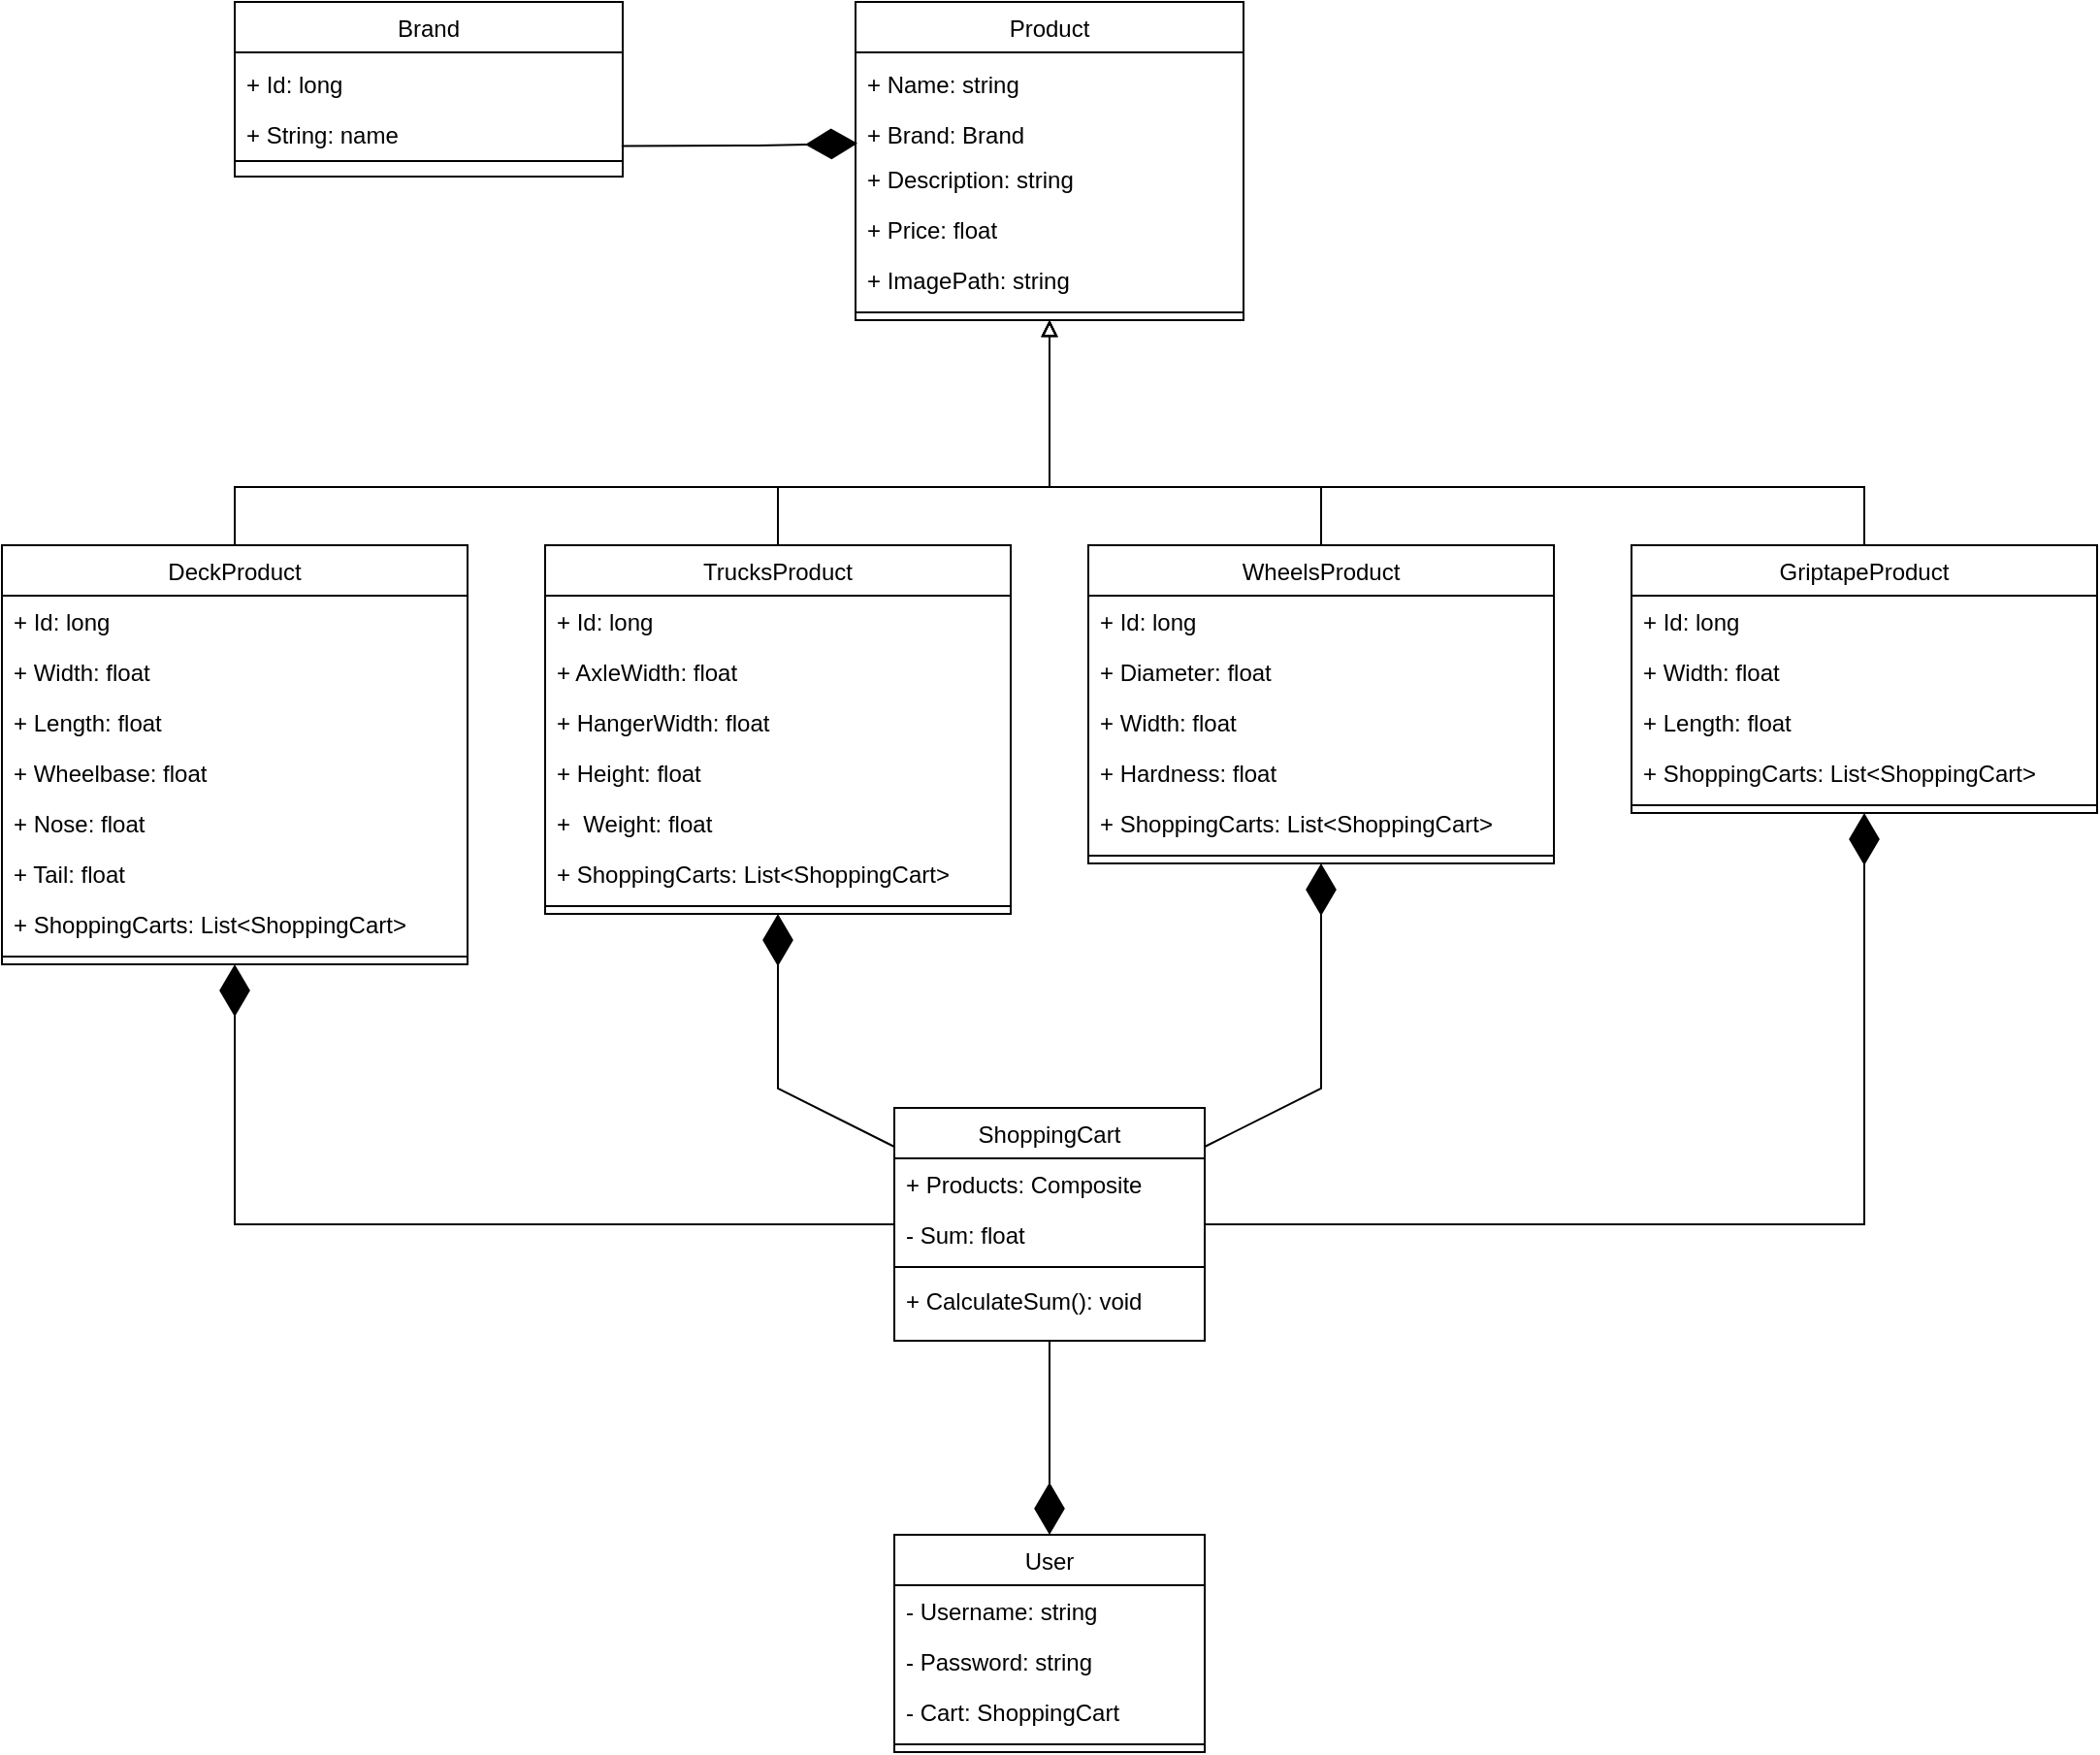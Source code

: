 <mxfile version="17.2.4" type="device"><diagram id="C5RBs43oDa-KdzZeNtuy" name="Page-1"><mxGraphModel dx="2424" dy="986" grid="1" gridSize="10" guides="1" tooltips="1" connect="1" arrows="1" fold="1" page="1" pageScale="1" pageWidth="827" pageHeight="1169" math="0" shadow="0"><root><mxCell id="WIyWlLk6GJQsqaUBKTNV-0"/><mxCell id="WIyWlLk6GJQsqaUBKTNV-1" parent="WIyWlLk6GJQsqaUBKTNV-0"/><mxCell id="zkfFHV4jXpPFQw0GAbJ--17" value="ShoppingCart" style="swimlane;fontStyle=0;align=center;verticalAlign=top;childLayout=stackLayout;horizontal=1;startSize=26;horizontalStack=0;resizeParent=1;resizeLast=0;collapsible=1;marginBottom=0;rounded=0;shadow=0;strokeWidth=1;" parent="WIyWlLk6GJQsqaUBKTNV-1" vertex="1"><mxGeometry x="340" y="850" width="160" height="120" as="geometry"><mxRectangle x="550" y="140" width="160" height="26" as="alternateBounds"/></mxGeometry></mxCell><mxCell id="zkfFHV4jXpPFQw0GAbJ--18" value="+ Products: Composite" style="text;align=left;verticalAlign=top;spacingLeft=4;spacingRight=4;overflow=hidden;rotatable=0;points=[[0,0.5],[1,0.5]];portConstraint=eastwest;" parent="zkfFHV4jXpPFQw0GAbJ--17" vertex="1"><mxGeometry y="26" width="160" height="26" as="geometry"/></mxCell><mxCell id="CbaNqiXMx_ZMn4IM96SP-49" value="- Sum: float" style="text;align=left;verticalAlign=top;spacingLeft=4;spacingRight=4;overflow=hidden;rotatable=0;points=[[0,0.5],[1,0.5]];portConstraint=eastwest;" parent="zkfFHV4jXpPFQw0GAbJ--17" vertex="1"><mxGeometry y="52" width="160" height="26" as="geometry"/></mxCell><mxCell id="zkfFHV4jXpPFQw0GAbJ--23" value="" style="line;html=1;strokeWidth=1;align=left;verticalAlign=middle;spacingTop=-1;spacingLeft=3;spacingRight=3;rotatable=0;labelPosition=right;points=[];portConstraint=eastwest;" parent="zkfFHV4jXpPFQw0GAbJ--17" vertex="1"><mxGeometry y="78" width="160" height="8" as="geometry"/></mxCell><mxCell id="zkfFHV4jXpPFQw0GAbJ--24" value="+ CalculateSum(): void" style="text;align=left;verticalAlign=top;spacingLeft=4;spacingRight=4;overflow=hidden;rotatable=0;points=[[0,0.5],[1,0.5]];portConstraint=eastwest;" parent="zkfFHV4jXpPFQw0GAbJ--17" vertex="1"><mxGeometry y="86" width="160" height="26" as="geometry"/></mxCell><mxCell id="CbaNqiXMx_ZMn4IM96SP-3" value="Product" style="swimlane;fontStyle=0;align=center;verticalAlign=top;childLayout=stackLayout;horizontal=1;startSize=26;horizontalStack=0;resizeParent=1;resizeLast=0;collapsible=1;marginBottom=0;rounded=0;shadow=0;strokeWidth=1;" parent="WIyWlLk6GJQsqaUBKTNV-1" vertex="1"><mxGeometry x="320" y="280" width="200" height="164" as="geometry"><mxRectangle x="130" y="380" width="160" height="26" as="alternateBounds"/></mxGeometry></mxCell><mxCell id="wIFeupxA4o2HU0DMGILo-0" value="+ Name: string" style="text;align=left;verticalAlign=bottom;spacingLeft=4;spacingRight=4;overflow=hidden;rotatable=0;points=[[0,0.5],[1,0.5]];portConstraint=eastwest;" vertex="1" parent="CbaNqiXMx_ZMn4IM96SP-3"><mxGeometry y="26" width="200" height="26" as="geometry"/></mxCell><mxCell id="wIFeupxA4o2HU0DMGILo-1" value="+ Brand: Brand" style="text;align=left;verticalAlign=bottom;spacingLeft=4;spacingRight=4;overflow=hidden;rotatable=0;points=[[0,0.5],[1,0.5]];portConstraint=eastwest;" vertex="1" parent="CbaNqiXMx_ZMn4IM96SP-3"><mxGeometry y="52" width="200" height="26" as="geometry"/></mxCell><mxCell id="CbaNqiXMx_ZMn4IM96SP-11" value="+ Description: string" style="text;align=left;verticalAlign=top;spacingLeft=4;spacingRight=4;overflow=hidden;rotatable=0;points=[[0,0.5],[1,0.5]];portConstraint=eastwest;" parent="CbaNqiXMx_ZMn4IM96SP-3" vertex="1"><mxGeometry y="78" width="200" height="26" as="geometry"/></mxCell><mxCell id="CbaNqiXMx_ZMn4IM96SP-4" value="+ Price: float" style="text;align=left;verticalAlign=top;spacingLeft=4;spacingRight=4;overflow=hidden;rotatable=0;points=[[0,0.5],[1,0.5]];portConstraint=eastwest;" parent="CbaNqiXMx_ZMn4IM96SP-3" vertex="1"><mxGeometry y="104" width="200" height="26" as="geometry"/></mxCell><mxCell id="wIFeupxA4o2HU0DMGILo-3" value="+ ImagePath: string" style="text;align=left;verticalAlign=top;spacingLeft=4;spacingRight=4;overflow=hidden;rotatable=0;points=[[0,0.5],[1,0.5]];portConstraint=eastwest;" vertex="1" parent="CbaNqiXMx_ZMn4IM96SP-3"><mxGeometry y="130" width="200" height="26" as="geometry"/></mxCell><mxCell id="CbaNqiXMx_ZMn4IM96SP-5" value="" style="line;html=1;strokeWidth=1;align=left;verticalAlign=middle;spacingTop=-1;spacingLeft=3;spacingRight=3;rotatable=0;labelPosition=right;points=[];portConstraint=eastwest;" parent="CbaNqiXMx_ZMn4IM96SP-3" vertex="1"><mxGeometry y="156" width="200" height="8" as="geometry"/></mxCell><mxCell id="CbaNqiXMx_ZMn4IM96SP-42" style="edgeStyle=orthogonalEdgeStyle;rounded=0;orthogonalLoop=1;jettySize=auto;html=1;endArrow=block;endFill=0;" parent="WIyWlLk6GJQsqaUBKTNV-1" source="CbaNqiXMx_ZMn4IM96SP-13" target="CbaNqiXMx_ZMn4IM96SP-3" edge="1"><mxGeometry relative="1" as="geometry"><Array as="points"><mxPoint y="530"/><mxPoint x="420" y="530"/></Array></mxGeometry></mxCell><mxCell id="CbaNqiXMx_ZMn4IM96SP-13" value="DeckProduct" style="swimlane;fontStyle=0;align=center;verticalAlign=top;childLayout=stackLayout;horizontal=1;startSize=26;horizontalStack=0;resizeParent=1;resizeLast=0;collapsible=1;marginBottom=0;rounded=0;shadow=0;strokeWidth=1;" parent="WIyWlLk6GJQsqaUBKTNV-1" vertex="1"><mxGeometry x="-120" y="560" width="240" height="216" as="geometry"><mxRectangle x="130" y="380" width="160" height="26" as="alternateBounds"/></mxGeometry></mxCell><mxCell id="wIFeupxA4o2HU0DMGILo-4" value="+ Id: long" style="text;align=left;verticalAlign=top;spacingLeft=4;spacingRight=4;overflow=hidden;rotatable=0;points=[[0,0.5],[1,0.5]];portConstraint=eastwest;" vertex="1" parent="CbaNqiXMx_ZMn4IM96SP-13"><mxGeometry y="26" width="240" height="26" as="geometry"/></mxCell><mxCell id="CbaNqiXMx_ZMn4IM96SP-14" value="+ Width: float" style="text;align=left;verticalAlign=top;spacingLeft=4;spacingRight=4;overflow=hidden;rotatable=0;points=[[0,0.5],[1,0.5]];portConstraint=eastwest;" parent="CbaNqiXMx_ZMn4IM96SP-13" vertex="1"><mxGeometry y="52" width="240" height="26" as="geometry"/></mxCell><mxCell id="CbaNqiXMx_ZMn4IM96SP-15" value="+ Length: float" style="text;align=left;verticalAlign=top;spacingLeft=4;spacingRight=4;overflow=hidden;rotatable=0;points=[[0,0.5],[1,0.5]];portConstraint=eastwest;" parent="CbaNqiXMx_ZMn4IM96SP-13" vertex="1"><mxGeometry y="78" width="240" height="26" as="geometry"/></mxCell><mxCell id="CbaNqiXMx_ZMn4IM96SP-19" value="+ Wheelbase: float" style="text;align=left;verticalAlign=top;spacingLeft=4;spacingRight=4;overflow=hidden;rotatable=0;points=[[0,0.5],[1,0.5]];portConstraint=eastwest;" parent="CbaNqiXMx_ZMn4IM96SP-13" vertex="1"><mxGeometry y="104" width="240" height="26" as="geometry"/></mxCell><mxCell id="CbaNqiXMx_ZMn4IM96SP-18" value="+ Nose: float" style="text;align=left;verticalAlign=top;spacingLeft=4;spacingRight=4;overflow=hidden;rotatable=0;points=[[0,0.5],[1,0.5]];portConstraint=eastwest;" parent="CbaNqiXMx_ZMn4IM96SP-13" vertex="1"><mxGeometry y="130" width="240" height="26" as="geometry"/></mxCell><mxCell id="CbaNqiXMx_ZMn4IM96SP-17" value="+ Tail: float" style="text;align=left;verticalAlign=top;spacingLeft=4;spacingRight=4;overflow=hidden;rotatable=0;points=[[0,0.5],[1,0.5]];portConstraint=eastwest;" parent="CbaNqiXMx_ZMn4IM96SP-13" vertex="1"><mxGeometry y="156" width="240" height="26" as="geometry"/></mxCell><mxCell id="wIFeupxA4o2HU0DMGILo-5" value="+ ShoppingCarts: List&lt;ShoppingCart&gt;" style="text;align=left;verticalAlign=top;spacingLeft=4;spacingRight=4;overflow=hidden;rotatable=0;points=[[0,0.5],[1,0.5]];portConstraint=eastwest;" vertex="1" parent="CbaNqiXMx_ZMn4IM96SP-13"><mxGeometry y="182" width="240" height="26" as="geometry"/></mxCell><mxCell id="CbaNqiXMx_ZMn4IM96SP-16" value="" style="line;html=1;strokeWidth=1;align=left;verticalAlign=middle;spacingTop=-1;spacingLeft=3;spacingRight=3;rotatable=0;labelPosition=right;points=[];portConstraint=eastwest;" parent="CbaNqiXMx_ZMn4IM96SP-13" vertex="1"><mxGeometry y="208" width="240" height="8" as="geometry"/></mxCell><mxCell id="CbaNqiXMx_ZMn4IM96SP-43" style="edgeStyle=orthogonalEdgeStyle;rounded=0;orthogonalLoop=1;jettySize=auto;html=1;endArrow=block;endFill=0;" parent="WIyWlLk6GJQsqaUBKTNV-1" source="CbaNqiXMx_ZMn4IM96SP-20" target="CbaNqiXMx_ZMn4IM96SP-3" edge="1"><mxGeometry relative="1" as="geometry"><Array as="points"><mxPoint x="280" y="530"/><mxPoint x="420" y="530"/></Array></mxGeometry></mxCell><mxCell id="CbaNqiXMx_ZMn4IM96SP-20" value="TrucksProduct" style="swimlane;fontStyle=0;align=center;verticalAlign=top;childLayout=stackLayout;horizontal=1;startSize=26;horizontalStack=0;resizeParent=1;resizeLast=0;collapsible=1;marginBottom=0;rounded=0;shadow=0;strokeWidth=1;" parent="WIyWlLk6GJQsqaUBKTNV-1" vertex="1"><mxGeometry x="160" y="560" width="240" height="190" as="geometry"><mxRectangle x="130" y="380" width="160" height="26" as="alternateBounds"/></mxGeometry></mxCell><mxCell id="wIFeupxA4o2HU0DMGILo-6" value="+ Id: long" style="text;align=left;verticalAlign=top;spacingLeft=4;spacingRight=4;overflow=hidden;rotatable=0;points=[[0,0.5],[1,0.5]];portConstraint=eastwest;" vertex="1" parent="CbaNqiXMx_ZMn4IM96SP-20"><mxGeometry y="26" width="240" height="26" as="geometry"/></mxCell><mxCell id="CbaNqiXMx_ZMn4IM96SP-21" value="+ AxleWidth: float" style="text;align=left;verticalAlign=top;spacingLeft=4;spacingRight=4;overflow=hidden;rotatable=0;points=[[0,0.5],[1,0.5]];portConstraint=eastwest;" parent="CbaNqiXMx_ZMn4IM96SP-20" vertex="1"><mxGeometry y="52" width="240" height="26" as="geometry"/></mxCell><mxCell id="CbaNqiXMx_ZMn4IM96SP-22" value="+ HangerWidth: float" style="text;align=left;verticalAlign=top;spacingLeft=4;spacingRight=4;overflow=hidden;rotatable=0;points=[[0,0.5],[1,0.5]];portConstraint=eastwest;" parent="CbaNqiXMx_ZMn4IM96SP-20" vertex="1"><mxGeometry y="78" width="240" height="26" as="geometry"/></mxCell><mxCell id="CbaNqiXMx_ZMn4IM96SP-23" value="+ Height: float" style="text;align=left;verticalAlign=top;spacingLeft=4;spacingRight=4;overflow=hidden;rotatable=0;points=[[0,0.5],[1,0.5]];portConstraint=eastwest;" parent="CbaNqiXMx_ZMn4IM96SP-20" vertex="1"><mxGeometry y="104" width="240" height="26" as="geometry"/></mxCell><mxCell id="CbaNqiXMx_ZMn4IM96SP-24" value="+  Weight: float" style="text;align=left;verticalAlign=top;spacingLeft=4;spacingRight=4;overflow=hidden;rotatable=0;points=[[0,0.5],[1,0.5]];portConstraint=eastwest;" parent="CbaNqiXMx_ZMn4IM96SP-20" vertex="1"><mxGeometry y="130" width="240" height="26" as="geometry"/></mxCell><mxCell id="wIFeupxA4o2HU0DMGILo-7" value="+ ShoppingCarts: List&lt;ShoppingCart&gt;" style="text;align=left;verticalAlign=top;spacingLeft=4;spacingRight=4;overflow=hidden;rotatable=0;points=[[0,0.5],[1,0.5]];portConstraint=eastwest;" vertex="1" parent="CbaNqiXMx_ZMn4IM96SP-20"><mxGeometry y="156" width="240" height="26" as="geometry"/></mxCell><mxCell id="CbaNqiXMx_ZMn4IM96SP-26" value="" style="line;html=1;strokeWidth=1;align=left;verticalAlign=middle;spacingTop=-1;spacingLeft=3;spacingRight=3;rotatable=0;labelPosition=right;points=[];portConstraint=eastwest;" parent="CbaNqiXMx_ZMn4IM96SP-20" vertex="1"><mxGeometry y="182" width="240" height="8" as="geometry"/></mxCell><mxCell id="CbaNqiXMx_ZMn4IM96SP-44" style="edgeStyle=orthogonalEdgeStyle;rounded=0;orthogonalLoop=1;jettySize=auto;html=1;endArrow=block;endFill=0;" parent="WIyWlLk6GJQsqaUBKTNV-1" source="CbaNqiXMx_ZMn4IM96SP-27" target="CbaNqiXMx_ZMn4IM96SP-3" edge="1"><mxGeometry relative="1" as="geometry"><Array as="points"><mxPoint x="560" y="530"/><mxPoint x="420" y="530"/></Array></mxGeometry></mxCell><mxCell id="CbaNqiXMx_ZMn4IM96SP-27" value="WheelsProduct" style="swimlane;fontStyle=0;align=center;verticalAlign=top;childLayout=stackLayout;horizontal=1;startSize=26;horizontalStack=0;resizeParent=1;resizeLast=0;collapsible=1;marginBottom=0;rounded=0;shadow=0;strokeWidth=1;" parent="WIyWlLk6GJQsqaUBKTNV-1" vertex="1"><mxGeometry x="440" y="560" width="240" height="164" as="geometry"><mxRectangle x="130" y="380" width="160" height="26" as="alternateBounds"/></mxGeometry></mxCell><mxCell id="wIFeupxA4o2HU0DMGILo-8" value="+ Id: long" style="text;align=left;verticalAlign=top;spacingLeft=4;spacingRight=4;overflow=hidden;rotatable=0;points=[[0,0.5],[1,0.5]];portConstraint=eastwest;" vertex="1" parent="CbaNqiXMx_ZMn4IM96SP-27"><mxGeometry y="26" width="240" height="26" as="geometry"/></mxCell><mxCell id="CbaNqiXMx_ZMn4IM96SP-28" value="+ Diameter: float" style="text;align=left;verticalAlign=top;spacingLeft=4;spacingRight=4;overflow=hidden;rotatable=0;points=[[0,0.5],[1,0.5]];portConstraint=eastwest;" parent="CbaNqiXMx_ZMn4IM96SP-27" vertex="1"><mxGeometry y="52" width="240" height="26" as="geometry"/></mxCell><mxCell id="CbaNqiXMx_ZMn4IM96SP-29" value="+ Width: float" style="text;align=left;verticalAlign=top;spacingLeft=4;spacingRight=4;overflow=hidden;rotatable=0;points=[[0,0.5],[1,0.5]];portConstraint=eastwest;" parent="CbaNqiXMx_ZMn4IM96SP-27" vertex="1"><mxGeometry y="78" width="240" height="26" as="geometry"/></mxCell><mxCell id="CbaNqiXMx_ZMn4IM96SP-30" value="+ Hardness: float" style="text;align=left;verticalAlign=top;spacingLeft=4;spacingRight=4;overflow=hidden;rotatable=0;points=[[0,0.5],[1,0.5]];portConstraint=eastwest;html=1;" parent="CbaNqiXMx_ZMn4IM96SP-27" vertex="1"><mxGeometry y="104" width="240" height="26" as="geometry"/></mxCell><mxCell id="wIFeupxA4o2HU0DMGILo-10" value="+ ShoppingCarts: List&amp;lt;ShoppingCart&amp;gt;" style="text;align=left;verticalAlign=top;spacingLeft=4;spacingRight=4;overflow=hidden;rotatable=0;points=[[0,0.5],[1,0.5]];portConstraint=eastwest;html=1;" vertex="1" parent="CbaNqiXMx_ZMn4IM96SP-27"><mxGeometry y="130" width="240" height="26" as="geometry"/></mxCell><mxCell id="CbaNqiXMx_ZMn4IM96SP-33" value="" style="line;html=1;strokeWidth=1;align=left;verticalAlign=middle;spacingTop=-1;spacingLeft=3;spacingRight=3;rotatable=0;labelPosition=right;points=[];portConstraint=eastwest;" parent="CbaNqiXMx_ZMn4IM96SP-27" vertex="1"><mxGeometry y="156" width="240" height="8" as="geometry"/></mxCell><mxCell id="CbaNqiXMx_ZMn4IM96SP-45" style="edgeStyle=orthogonalEdgeStyle;rounded=0;orthogonalLoop=1;jettySize=auto;html=1;endArrow=block;endFill=0;" parent="WIyWlLk6GJQsqaUBKTNV-1" source="CbaNqiXMx_ZMn4IM96SP-34" target="CbaNqiXMx_ZMn4IM96SP-3" edge="1"><mxGeometry relative="1" as="geometry"><Array as="points"><mxPoint x="840" y="530"/><mxPoint x="420" y="530"/></Array></mxGeometry></mxCell><mxCell id="CbaNqiXMx_ZMn4IM96SP-34" value="GriptapeProduct" style="swimlane;fontStyle=0;align=center;verticalAlign=top;childLayout=stackLayout;horizontal=1;startSize=26;horizontalStack=0;resizeParent=1;resizeLast=0;collapsible=1;marginBottom=0;rounded=0;shadow=0;strokeWidth=1;" parent="WIyWlLk6GJQsqaUBKTNV-1" vertex="1"><mxGeometry x="720" y="560" width="240" height="138" as="geometry"><mxRectangle x="130" y="380" width="160" height="26" as="alternateBounds"/></mxGeometry></mxCell><mxCell id="wIFeupxA4o2HU0DMGILo-11" value="+ Id: long" style="text;align=left;verticalAlign=top;spacingLeft=4;spacingRight=4;overflow=hidden;rotatable=0;points=[[0,0.5],[1,0.5]];portConstraint=eastwest;" vertex="1" parent="CbaNqiXMx_ZMn4IM96SP-34"><mxGeometry y="26" width="240" height="26" as="geometry"/></mxCell><mxCell id="CbaNqiXMx_ZMn4IM96SP-35" value="+ Width: float" style="text;align=left;verticalAlign=top;spacingLeft=4;spacingRight=4;overflow=hidden;rotatable=0;points=[[0,0.5],[1,0.5]];portConstraint=eastwest;" parent="CbaNqiXMx_ZMn4IM96SP-34" vertex="1"><mxGeometry y="52" width="240" height="26" as="geometry"/></mxCell><mxCell id="CbaNqiXMx_ZMn4IM96SP-36" value="+ Length: float" style="text;align=left;verticalAlign=top;spacingLeft=4;spacingRight=4;overflow=hidden;rotatable=0;points=[[0,0.5],[1,0.5]];portConstraint=eastwest;" parent="CbaNqiXMx_ZMn4IM96SP-34" vertex="1"><mxGeometry y="78" width="240" height="26" as="geometry"/></mxCell><mxCell id="wIFeupxA4o2HU0DMGILo-12" value="+ ShoppingCarts: List&lt;ShoppingCart&gt;" style="text;align=left;verticalAlign=top;spacingLeft=4;spacingRight=4;overflow=hidden;rotatable=0;points=[[0,0.5],[1,0.5]];portConstraint=eastwest;" vertex="1" parent="CbaNqiXMx_ZMn4IM96SP-34"><mxGeometry y="104" width="240" height="26" as="geometry"/></mxCell><mxCell id="CbaNqiXMx_ZMn4IM96SP-40" value="" style="line;html=1;strokeWidth=1;align=left;verticalAlign=middle;spacingTop=-1;spacingLeft=3;spacingRight=3;rotatable=0;labelPosition=right;points=[];portConstraint=eastwest;" parent="CbaNqiXMx_ZMn4IM96SP-34" vertex="1"><mxGeometry y="130" width="240" height="8" as="geometry"/></mxCell><mxCell id="CbaNqiXMx_ZMn4IM96SP-53" value="User" style="swimlane;fontStyle=0;align=center;verticalAlign=top;childLayout=stackLayout;horizontal=1;startSize=26;horizontalStack=0;resizeParent=1;resizeLast=0;collapsible=1;marginBottom=0;rounded=0;shadow=0;strokeWidth=1;" parent="WIyWlLk6GJQsqaUBKTNV-1" vertex="1"><mxGeometry x="340" y="1070" width="160" height="112" as="geometry"><mxRectangle x="550" y="140" width="160" height="26" as="alternateBounds"/></mxGeometry></mxCell><mxCell id="CbaNqiXMx_ZMn4IM96SP-54" value="- Username: string" style="text;align=left;verticalAlign=top;spacingLeft=4;spacingRight=4;overflow=hidden;rotatable=0;points=[[0,0.5],[1,0.5]];portConstraint=eastwest;" parent="CbaNqiXMx_ZMn4IM96SP-53" vertex="1"><mxGeometry y="26" width="160" height="26" as="geometry"/></mxCell><mxCell id="CbaNqiXMx_ZMn4IM96SP-58" value="- Password: string" style="text;align=left;verticalAlign=top;spacingLeft=4;spacingRight=4;overflow=hidden;rotatable=0;points=[[0,0.5],[1,0.5]];portConstraint=eastwest;" parent="CbaNqiXMx_ZMn4IM96SP-53" vertex="1"><mxGeometry y="52" width="160" height="26" as="geometry"/></mxCell><mxCell id="CbaNqiXMx_ZMn4IM96SP-60" value="- Cart: ShoppingCart" style="text;align=left;verticalAlign=top;spacingLeft=4;spacingRight=4;overflow=hidden;rotatable=0;points=[[0,0.5],[1,0.5]];portConstraint=eastwest;" parent="CbaNqiXMx_ZMn4IM96SP-53" vertex="1"><mxGeometry y="78" width="160" height="26" as="geometry"/></mxCell><mxCell id="CbaNqiXMx_ZMn4IM96SP-56" value="" style="line;html=1;strokeWidth=1;align=left;verticalAlign=middle;spacingTop=-1;spacingLeft=3;spacingRight=3;rotatable=0;labelPosition=right;points=[];portConstraint=eastwest;" parent="CbaNqiXMx_ZMn4IM96SP-53" vertex="1"><mxGeometry y="104" width="160" height="8" as="geometry"/></mxCell><mxCell id="GsJZHkZNDQKyBVK-EKP5-2" value="" style="endArrow=diamondThin;endFill=1;endSize=24;html=1;rounded=0;" parent="WIyWlLk6GJQsqaUBKTNV-1" edge="1" target="CbaNqiXMx_ZMn4IM96SP-53" source="zkfFHV4jXpPFQw0GAbJ--17"><mxGeometry width="160" relative="1" as="geometry"><mxPoint x="-120.37" y="369" as="sourcePoint"/><mxPoint x="-120.37" y="291" as="targetPoint"/></mxGeometry></mxCell><mxCell id="GsJZHkZNDQKyBVK-EKP5-3" value="" style="endArrow=diamondThin;endFill=1;endSize=24;html=1;rounded=0;" parent="WIyWlLk6GJQsqaUBKTNV-1" source="zkfFHV4jXpPFQw0GAbJ--17" target="CbaNqiXMx_ZMn4IM96SP-13" edge="1"><mxGeometry width="160" relative="1" as="geometry"><mxPoint x="80" y="429" as="sourcePoint"/><mxPoint x="-10" y="920" as="targetPoint"/><Array as="points"><mxPoint y="910"/></Array></mxGeometry></mxCell><mxCell id="wIFeupxA4o2HU0DMGILo-13" value="" style="endArrow=diamondThin;endFill=1;endSize=24;html=1;rounded=0;" edge="1" parent="WIyWlLk6GJQsqaUBKTNV-1" source="zkfFHV4jXpPFQw0GAbJ--17" target="CbaNqiXMx_ZMn4IM96SP-20"><mxGeometry width="160" relative="1" as="geometry"><mxPoint x="350" y="920" as="sourcePoint"/><mxPoint x="10" y="786" as="targetPoint"/><Array as="points"><mxPoint x="280" y="840"/></Array></mxGeometry></mxCell><mxCell id="wIFeupxA4o2HU0DMGILo-14" value="" style="endArrow=diamondThin;endFill=1;endSize=24;html=1;rounded=0;" edge="1" parent="WIyWlLk6GJQsqaUBKTNV-1" source="zkfFHV4jXpPFQw0GAbJ--17" target="CbaNqiXMx_ZMn4IM96SP-27"><mxGeometry width="160" relative="1" as="geometry"><mxPoint x="650" y="860" as="sourcePoint"/><mxPoint x="590" y="740" as="targetPoint"/><Array as="points"><mxPoint x="560" y="840"/></Array></mxGeometry></mxCell><mxCell id="wIFeupxA4o2HU0DMGILo-16" value="" style="endArrow=diamondThin;endFill=1;endSize=24;html=1;rounded=0;" edge="1" parent="WIyWlLk6GJQsqaUBKTNV-1" source="zkfFHV4jXpPFQw0GAbJ--17" target="CbaNqiXMx_ZMn4IM96SP-34"><mxGeometry width="160" relative="1" as="geometry"><mxPoint x="750" y="896" as="sourcePoint"/><mxPoint x="810" y="750.0" as="targetPoint"/><Array as="points"><mxPoint x="840" y="910"/></Array></mxGeometry></mxCell><mxCell id="wIFeupxA4o2HU0DMGILo-18" value="Brand" style="swimlane;fontStyle=0;align=center;verticalAlign=top;childLayout=stackLayout;horizontal=1;startSize=26;horizontalStack=0;resizeParent=1;resizeLast=0;collapsible=1;marginBottom=0;rounded=0;shadow=0;strokeWidth=1;" vertex="1" parent="WIyWlLk6GJQsqaUBKTNV-1"><mxGeometry y="280" width="200" height="90" as="geometry"><mxRectangle x="130" y="380" width="160" height="26" as="alternateBounds"/></mxGeometry></mxCell><mxCell id="wIFeupxA4o2HU0DMGILo-19" value="+ Id: long" style="text;align=left;verticalAlign=bottom;spacingLeft=4;spacingRight=4;overflow=hidden;rotatable=0;points=[[0,0.5],[1,0.5]];portConstraint=eastwest;" vertex="1" parent="wIFeupxA4o2HU0DMGILo-18"><mxGeometry y="26" width="200" height="26" as="geometry"/></mxCell><mxCell id="wIFeupxA4o2HU0DMGILo-20" value="+ String: name" style="text;align=left;verticalAlign=bottom;spacingLeft=4;spacingRight=4;overflow=hidden;rotatable=0;points=[[0,0.5],[1,0.5]];portConstraint=eastwest;" vertex="1" parent="wIFeupxA4o2HU0DMGILo-18"><mxGeometry y="52" width="200" height="26" as="geometry"/></mxCell><mxCell id="wIFeupxA4o2HU0DMGILo-24" value="" style="line;html=1;strokeWidth=1;align=left;verticalAlign=middle;spacingTop=-1;spacingLeft=3;spacingRight=3;rotatable=0;labelPosition=right;points=[];portConstraint=eastwest;" vertex="1" parent="wIFeupxA4o2HU0DMGILo-18"><mxGeometry y="78" width="200" height="8" as="geometry"/></mxCell><mxCell id="wIFeupxA4o2HU0DMGILo-25" value="" style="endArrow=diamondThin;endFill=1;endSize=24;html=1;rounded=0;exitX=0.997;exitY=0.854;exitDx=0;exitDy=0;exitPerimeter=0;entryX=0.005;entryY=0.805;entryDx=0;entryDy=0;entryPerimeter=0;" edge="1" parent="WIyWlLk6GJQsqaUBKTNV-1" source="wIFeupxA4o2HU0DMGILo-20" target="wIFeupxA4o2HU0DMGILo-1"><mxGeometry width="160" relative="1" as="geometry"><mxPoint x="240" y="480" as="sourcePoint"/><mxPoint x="240" y="320.0" as="targetPoint"/><Array as="points"><mxPoint x="270" y="354"/></Array></mxGeometry></mxCell></root></mxGraphModel></diagram></mxfile>